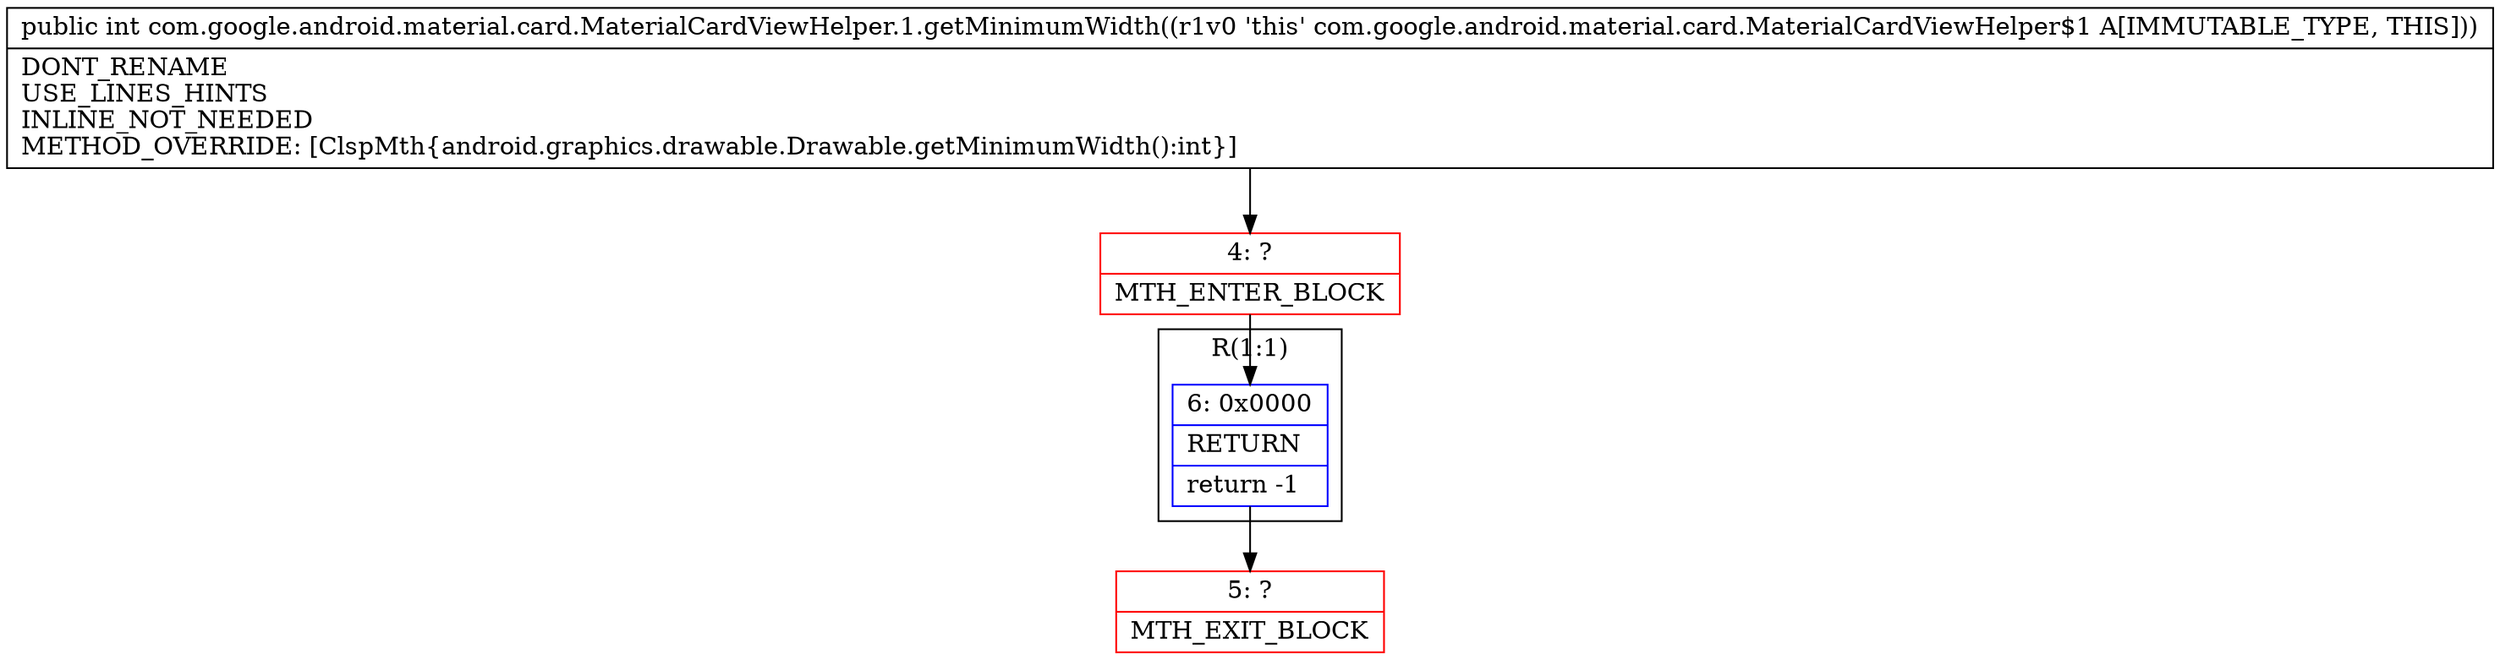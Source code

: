 digraph "CFG forcom.google.android.material.card.MaterialCardViewHelper.1.getMinimumWidth()I" {
subgraph cluster_Region_2010774033 {
label = "R(1:1)";
node [shape=record,color=blue];
Node_6 [shape=record,label="{6\:\ 0x0000|RETURN\l|return \-1\l}"];
}
Node_4 [shape=record,color=red,label="{4\:\ ?|MTH_ENTER_BLOCK\l}"];
Node_5 [shape=record,color=red,label="{5\:\ ?|MTH_EXIT_BLOCK\l}"];
MethodNode[shape=record,label="{public int com.google.android.material.card.MaterialCardViewHelper.1.getMinimumWidth((r1v0 'this' com.google.android.material.card.MaterialCardViewHelper$1 A[IMMUTABLE_TYPE, THIS]))  | DONT_RENAME\lUSE_LINES_HINTS\lINLINE_NOT_NEEDED\lMETHOD_OVERRIDE: [ClspMth\{android.graphics.drawable.Drawable.getMinimumWidth():int\}]\l}"];
MethodNode -> Node_4;Node_6 -> Node_5;
Node_4 -> Node_6;
}

